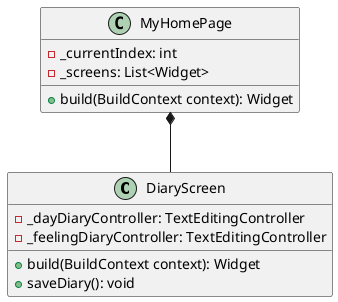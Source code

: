 @startuml
class DiaryScreen {
  - _dayDiaryController: TextEditingController
  - _feelingDiaryController: TextEditingController
  + build(BuildContext context): Widget
  + saveDiary(): void
}

class MyHomePage {
  - _currentIndex: int
  - _screens: List<Widget>
  + build(BuildContext context): Widget
}

MyHomePage *-- DiaryScreen
@enduml
